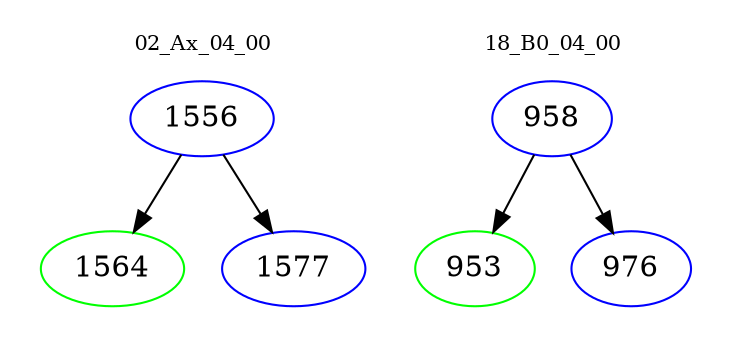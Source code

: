 digraph{
subgraph cluster_0 {
color = white
label = "02_Ax_04_00";
fontsize=10;
T0_1556 [label="1556", color="blue"]
T0_1556 -> T0_1564 [color="black"]
T0_1564 [label="1564", color="green"]
T0_1556 -> T0_1577 [color="black"]
T0_1577 [label="1577", color="blue"]
}
subgraph cluster_1 {
color = white
label = "18_B0_04_00";
fontsize=10;
T1_958 [label="958", color="blue"]
T1_958 -> T1_953 [color="black"]
T1_953 [label="953", color="green"]
T1_958 -> T1_976 [color="black"]
T1_976 [label="976", color="blue"]
}
}
